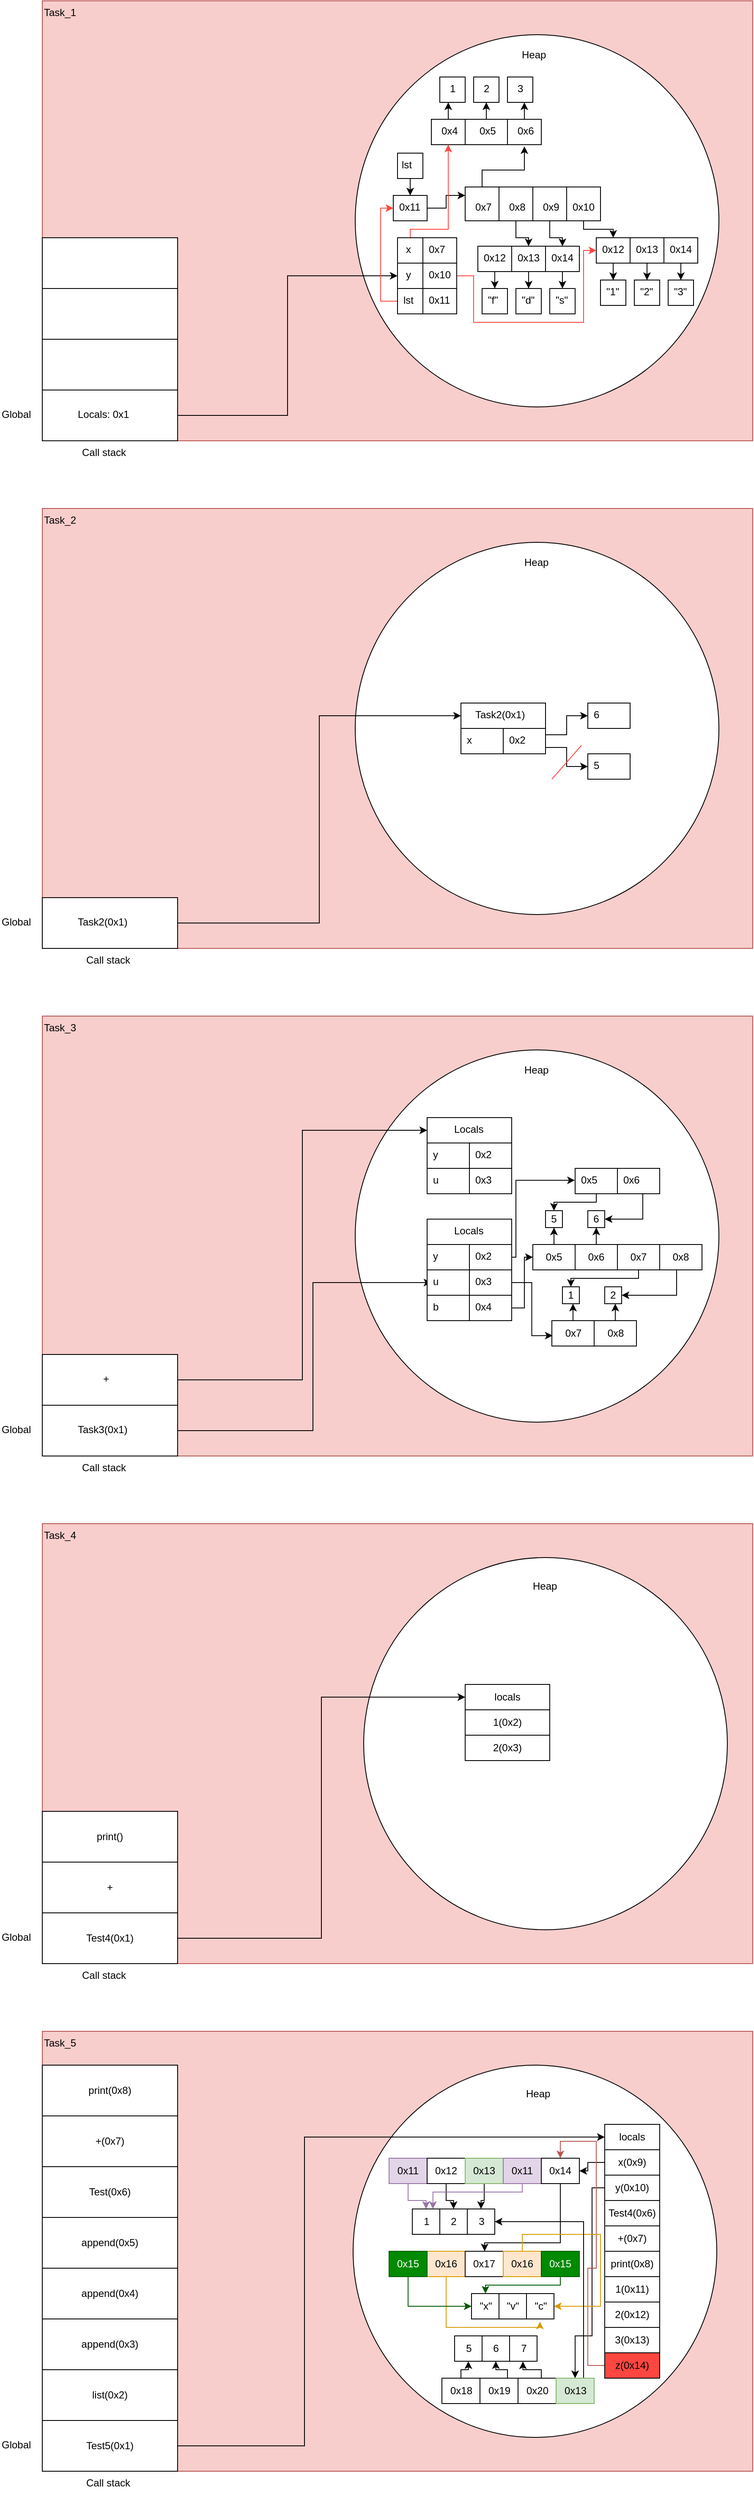 <mxfile version="24.0.7" type="github">
  <diagram name="Page-1" id="YxQY53uUTO5EtvbG5jYU">
    <mxGraphModel dx="2284" dy="774" grid="1" gridSize="10" guides="1" tooltips="1" connect="1" arrows="1" fold="1" page="1" pageScale="1" pageWidth="850" pageHeight="1100" math="0" shadow="0">
      <root>
        <mxCell id="0" />
        <mxCell id="1" parent="0" />
        <mxCell id="ncwnmVmGd86UKrCinJvC-3" value="" style="rounded=0;whiteSpace=wrap;html=1;fillColor=#f8cecc;strokeColor=#b85450;" vertex="1" parent="1">
          <mxGeometry x="40" y="40" width="840" height="520" as="geometry" />
        </mxCell>
        <mxCell id="ncwnmVmGd86UKrCinJvC-4" value="" style="rounded=0;whiteSpace=wrap;html=1;fillColor=#f8cecc;strokeColor=#b85450;" vertex="1" parent="1">
          <mxGeometry x="40" y="640" width="840" height="520" as="geometry" />
        </mxCell>
        <mxCell id="ncwnmVmGd86UKrCinJvC-5" value="" style="rounded=0;whiteSpace=wrap;html=1;fillColor=#f8cecc;strokeColor=#b85450;" vertex="1" parent="1">
          <mxGeometry x="40" y="1240" width="840" height="520" as="geometry" />
        </mxCell>
        <mxCell id="ncwnmVmGd86UKrCinJvC-6" value="" style="rounded=0;whiteSpace=wrap;html=1;fillColor=#f8cecc;strokeColor=#b85450;" vertex="1" parent="1">
          <mxGeometry x="40" y="1840" width="840" height="520" as="geometry" />
        </mxCell>
        <mxCell id="ncwnmVmGd86UKrCinJvC-7" value="" style="rounded=0;whiteSpace=wrap;html=1;fillColor=#f8cecc;strokeColor=#b85450;" vertex="1" parent="1">
          <mxGeometry x="40" y="2440" width="840" height="520" as="geometry" />
        </mxCell>
        <mxCell id="ncwnmVmGd86UKrCinJvC-8" value="" style="ellipse;whiteSpace=wrap;html=1;" vertex="1" parent="1">
          <mxGeometry x="410" y="80" width="430" height="440" as="geometry" />
        </mxCell>
        <mxCell id="ncwnmVmGd86UKrCinJvC-141" style="edgeStyle=orthogonalEdgeStyle;rounded=0;orthogonalLoop=1;jettySize=auto;html=1;entryX=0;entryY=0.5;entryDx=0;entryDy=0;" edge="1" parent="1" source="ncwnmVmGd86UKrCinJvC-9" target="ncwnmVmGd86UKrCinJvC-93">
          <mxGeometry relative="1" as="geometry" />
        </mxCell>
        <mxCell id="ncwnmVmGd86UKrCinJvC-9" value="" style="rounded=0;whiteSpace=wrap;html=1;" vertex="1" parent="1">
          <mxGeometry x="40" y="500" width="160" height="60" as="geometry" />
        </mxCell>
        <mxCell id="ncwnmVmGd86UKrCinJvC-10" value="" style="rounded=0;whiteSpace=wrap;html=1;" vertex="1" parent="1">
          <mxGeometry x="40" y="440" width="160" height="60" as="geometry" />
        </mxCell>
        <mxCell id="ncwnmVmGd86UKrCinJvC-11" value="" style="rounded=0;whiteSpace=wrap;html=1;" vertex="1" parent="1">
          <mxGeometry x="40" y="380" width="160" height="60" as="geometry" />
        </mxCell>
        <mxCell id="ncwnmVmGd86UKrCinJvC-12" value="" style="rounded=0;whiteSpace=wrap;html=1;" vertex="1" parent="1">
          <mxGeometry x="40" y="320" width="160" height="60" as="geometry" />
        </mxCell>
        <mxCell id="ncwnmVmGd86UKrCinJvC-13" value="Locals: 0x1" style="text;html=1;whiteSpace=wrap;overflow=hidden;rounded=0;" vertex="1" parent="1">
          <mxGeometry x="80" y="515" width="70" height="30" as="geometry" />
        </mxCell>
        <mxCell id="ncwnmVmGd86UKrCinJvC-14" value="Task_1" style="text;html=1;whiteSpace=wrap;overflow=hidden;rounded=0;" vertex="1" parent="1">
          <mxGeometry x="40" y="40" width="160" height="60" as="geometry" />
        </mxCell>
        <mxCell id="ncwnmVmGd86UKrCinJvC-15" value="Task_2" style="text;html=1;whiteSpace=wrap;overflow=hidden;rounded=0;" vertex="1" parent="1">
          <mxGeometry x="40" y="640" width="160" height="60" as="geometry" />
        </mxCell>
        <mxCell id="ncwnmVmGd86UKrCinJvC-16" value="&lt;div&gt;Task_3&lt;/div&gt;&lt;div&gt;&lt;br&gt;&lt;/div&gt;" style="text;html=1;whiteSpace=wrap;overflow=hidden;rounded=0;" vertex="1" parent="1">
          <mxGeometry x="40" y="1240" width="160" height="60" as="geometry" />
        </mxCell>
        <mxCell id="ncwnmVmGd86UKrCinJvC-17" value="&lt;div&gt;Task_4&lt;/div&gt;&lt;div&gt;&lt;br&gt;&lt;/div&gt;" style="text;html=1;whiteSpace=wrap;overflow=hidden;rounded=0;" vertex="1" parent="1">
          <mxGeometry x="40" y="1840" width="160" height="60" as="geometry" />
        </mxCell>
        <mxCell id="ncwnmVmGd86UKrCinJvC-18" value="&lt;div&gt;Task_5&lt;/div&gt;&lt;div&gt;&lt;br&gt;&lt;/div&gt;" style="text;html=1;whiteSpace=wrap;overflow=hidden;rounded=0;" vertex="1" parent="1">
          <mxGeometry x="40" y="2440" width="160" height="60" as="geometry" />
        </mxCell>
        <mxCell id="ncwnmVmGd86UKrCinJvC-19" value="" style="ellipse;whiteSpace=wrap;html=1;" vertex="1" parent="1">
          <mxGeometry x="410" y="680" width="430" height="440" as="geometry" />
        </mxCell>
        <mxCell id="ncwnmVmGd86UKrCinJvC-20" value="" style="ellipse;whiteSpace=wrap;html=1;" vertex="1" parent="1">
          <mxGeometry x="410" y="1280" width="430" height="440" as="geometry" />
        </mxCell>
        <mxCell id="ncwnmVmGd86UKrCinJvC-21" value="" style="ellipse;whiteSpace=wrap;html=1;" vertex="1" parent="1">
          <mxGeometry x="420" y="1880" width="430" height="440" as="geometry" />
        </mxCell>
        <mxCell id="ncwnmVmGd86UKrCinJvC-22" value="" style="ellipse;whiteSpace=wrap;html=1;" vertex="1" parent="1">
          <mxGeometry x="407.5" y="2480" width="430" height="440" as="geometry" />
        </mxCell>
        <mxCell id="ncwnmVmGd86UKrCinJvC-23" value="" style="rounded=0;whiteSpace=wrap;html=1;" vertex="1" parent="1">
          <mxGeometry x="510" y="130" width="30" height="30" as="geometry" />
        </mxCell>
        <mxCell id="ncwnmVmGd86UKrCinJvC-24" value="" style="rounded=0;whiteSpace=wrap;html=1;" vertex="1" parent="1">
          <mxGeometry x="550" y="130" width="30" height="30" as="geometry" />
        </mxCell>
        <mxCell id="ncwnmVmGd86UKrCinJvC-25" value="" style="rounded=0;whiteSpace=wrap;html=1;" vertex="1" parent="1">
          <mxGeometry x="590" y="130" width="30" height="30" as="geometry" />
        </mxCell>
        <mxCell id="ncwnmVmGd86UKrCinJvC-33" style="edgeStyle=orthogonalEdgeStyle;rounded=0;orthogonalLoop=1;jettySize=auto;html=1;entryX=0.5;entryY=1;entryDx=0;entryDy=0;" edge="1" parent="1" source="ncwnmVmGd86UKrCinJvC-27" target="ncwnmVmGd86UKrCinJvC-24">
          <mxGeometry relative="1" as="geometry" />
        </mxCell>
        <mxCell id="ncwnmVmGd86UKrCinJvC-27" value="" style="rounded=0;whiteSpace=wrap;html=1;" vertex="1" parent="1">
          <mxGeometry x="540" y="180" width="50" height="30" as="geometry" />
        </mxCell>
        <mxCell id="ncwnmVmGd86UKrCinJvC-28" value="" style="rounded=0;whiteSpace=wrap;html=1;" vertex="1" parent="1">
          <mxGeometry x="590" y="180" width="40" height="30" as="geometry" />
        </mxCell>
        <mxCell id="ncwnmVmGd86UKrCinJvC-32" style="edgeStyle=orthogonalEdgeStyle;rounded=0;orthogonalLoop=1;jettySize=auto;html=1;" edge="1" parent="1" source="ncwnmVmGd86UKrCinJvC-30">
          <mxGeometry relative="1" as="geometry">
            <mxPoint x="520" y="160" as="targetPoint" />
          </mxGeometry>
        </mxCell>
        <mxCell id="ncwnmVmGd86UKrCinJvC-30" value="" style="rounded=0;whiteSpace=wrap;html=1;" vertex="1" parent="1">
          <mxGeometry x="500" y="180" width="40" height="30" as="geometry" />
        </mxCell>
        <mxCell id="ncwnmVmGd86UKrCinJvC-34" style="edgeStyle=orthogonalEdgeStyle;rounded=0;orthogonalLoop=1;jettySize=auto;html=1;entryX=0.696;entryY=1.028;entryDx=0;entryDy=0;entryPerimeter=0;" edge="1" parent="1" source="ncwnmVmGd86UKrCinJvC-28" target="ncwnmVmGd86UKrCinJvC-25">
          <mxGeometry relative="1" as="geometry" />
        </mxCell>
        <mxCell id="ncwnmVmGd86UKrCinJvC-35" value="1" style="text;html=1;whiteSpace=wrap;overflow=hidden;rounded=0;" vertex="1" parent="1">
          <mxGeometry x="520" y="130" width="20" height="20" as="geometry" />
        </mxCell>
        <mxCell id="ncwnmVmGd86UKrCinJvC-36" value="2" style="text;html=1;whiteSpace=wrap;overflow=hidden;rounded=0;" vertex="1" parent="1">
          <mxGeometry x="560" y="130" width="20" height="20" as="geometry" />
        </mxCell>
        <mxCell id="ncwnmVmGd86UKrCinJvC-37" value="3" style="text;html=1;whiteSpace=wrap;overflow=hidden;rounded=0;" vertex="1" parent="1">
          <mxGeometry x="600" y="130" width="20" height="20" as="geometry" />
        </mxCell>
        <mxCell id="ncwnmVmGd86UKrCinJvC-38" value="0x4" style="text;html=1;whiteSpace=wrap;overflow=hidden;rounded=0;" vertex="1" parent="1">
          <mxGeometry x="510" y="180" width="30" height="30" as="geometry" />
        </mxCell>
        <mxCell id="ncwnmVmGd86UKrCinJvC-39" value="0x5" style="text;html=1;whiteSpace=wrap;overflow=hidden;rounded=0;" vertex="1" parent="1">
          <mxGeometry x="555" y="180" width="30" height="30" as="geometry" />
        </mxCell>
        <mxCell id="ncwnmVmGd86UKrCinJvC-40" value="&lt;div&gt;0x6&lt;/div&gt;&lt;div&gt;&lt;br&gt;&lt;/div&gt;" style="text;html=1;whiteSpace=wrap;overflow=hidden;rounded=0;" vertex="1" parent="1">
          <mxGeometry x="600" y="180" width="30" height="30" as="geometry" />
        </mxCell>
        <mxCell id="ncwnmVmGd86UKrCinJvC-41" value="" style="rounded=0;whiteSpace=wrap;html=1;" vertex="1" parent="1">
          <mxGeometry x="540" y="260" width="40" height="40" as="geometry" />
        </mxCell>
        <mxCell id="ncwnmVmGd86UKrCinJvC-107" style="edgeStyle=orthogonalEdgeStyle;rounded=0;orthogonalLoop=1;jettySize=auto;html=1;entryX=0.5;entryY=0;entryDx=0;entryDy=0;" edge="1" parent="1" source="ncwnmVmGd86UKrCinJvC-42" target="ncwnmVmGd86UKrCinJvC-59">
          <mxGeometry relative="1" as="geometry" />
        </mxCell>
        <mxCell id="ncwnmVmGd86UKrCinJvC-42" value="" style="rounded=0;whiteSpace=wrap;html=1;" vertex="1" parent="1">
          <mxGeometry x="580" y="260" width="40" height="40" as="geometry" />
        </mxCell>
        <mxCell id="ncwnmVmGd86UKrCinJvC-108" style="edgeStyle=orthogonalEdgeStyle;rounded=0;orthogonalLoop=1;jettySize=auto;html=1;entryX=0.5;entryY=0;entryDx=0;entryDy=0;" edge="1" parent="1" source="ncwnmVmGd86UKrCinJvC-43" target="ncwnmVmGd86UKrCinJvC-58">
          <mxGeometry relative="1" as="geometry" />
        </mxCell>
        <mxCell id="ncwnmVmGd86UKrCinJvC-43" value="" style="rounded=0;whiteSpace=wrap;html=1;" vertex="1" parent="1">
          <mxGeometry x="620" y="260" width="40" height="40" as="geometry" />
        </mxCell>
        <mxCell id="ncwnmVmGd86UKrCinJvC-109" style="edgeStyle=orthogonalEdgeStyle;rounded=0;orthogonalLoop=1;jettySize=auto;html=1;" edge="1" parent="1" source="ncwnmVmGd86UKrCinJvC-44" target="ncwnmVmGd86UKrCinJvC-70">
          <mxGeometry relative="1" as="geometry">
            <Array as="points">
              <mxPoint x="680" y="310" />
              <mxPoint x="715" y="310" />
            </Array>
          </mxGeometry>
        </mxCell>
        <mxCell id="ncwnmVmGd86UKrCinJvC-44" value="" style="rounded=0;whiteSpace=wrap;html=1;" vertex="1" parent="1">
          <mxGeometry x="660" y="260" width="40" height="40" as="geometry" />
        </mxCell>
        <mxCell id="ncwnmVmGd86UKrCinJvC-45" value="0x7" style="text;html=1;whiteSpace=wrap;overflow=hidden;rounded=0;" vertex="1" parent="1">
          <mxGeometry x="550" y="270" width="30" height="20" as="geometry" />
        </mxCell>
        <mxCell id="ncwnmVmGd86UKrCinJvC-46" value="0x8" style="text;html=1;whiteSpace=wrap;overflow=hidden;rounded=0;" vertex="1" parent="1">
          <mxGeometry x="590" y="270" width="30" height="20" as="geometry" />
        </mxCell>
        <mxCell id="ncwnmVmGd86UKrCinJvC-48" value="0x9" style="text;html=1;whiteSpace=wrap;overflow=hidden;rounded=0;" vertex="1" parent="1">
          <mxGeometry x="630" y="270" width="30" height="20" as="geometry" />
        </mxCell>
        <mxCell id="ncwnmVmGd86UKrCinJvC-49" value="&lt;div&gt;0x10&lt;/div&gt;" style="text;html=1;whiteSpace=wrap;overflow=hidden;rounded=0;" vertex="1" parent="1">
          <mxGeometry x="665" y="270" width="30" height="20" as="geometry" />
        </mxCell>
        <mxCell id="ncwnmVmGd86UKrCinJvC-64" style="edgeStyle=orthogonalEdgeStyle;rounded=0;orthogonalLoop=1;jettySize=auto;html=1;entryX=0.5;entryY=0;entryDx=0;entryDy=0;" edge="1" parent="1" source="ncwnmVmGd86UKrCinJvC-50" target="ncwnmVmGd86UKrCinJvC-60">
          <mxGeometry relative="1" as="geometry" />
        </mxCell>
        <mxCell id="ncwnmVmGd86UKrCinJvC-50" value="" style="rounded=0;whiteSpace=wrap;html=1;" vertex="1" parent="1">
          <mxGeometry x="555" y="330" width="40" height="30" as="geometry" />
        </mxCell>
        <mxCell id="ncwnmVmGd86UKrCinJvC-65" style="edgeStyle=orthogonalEdgeStyle;rounded=0;orthogonalLoop=1;jettySize=auto;html=1;entryX=0.5;entryY=0;entryDx=0;entryDy=0;" edge="1" parent="1" source="ncwnmVmGd86UKrCinJvC-52" target="ncwnmVmGd86UKrCinJvC-61">
          <mxGeometry relative="1" as="geometry" />
        </mxCell>
        <mxCell id="ncwnmVmGd86UKrCinJvC-52" value="" style="rounded=0;whiteSpace=wrap;html=1;" vertex="1" parent="1">
          <mxGeometry x="595" y="330" width="40" height="30" as="geometry" />
        </mxCell>
        <mxCell id="ncwnmVmGd86UKrCinJvC-66" style="edgeStyle=orthogonalEdgeStyle;rounded=0;orthogonalLoop=1;jettySize=auto;html=1;entryX=0.5;entryY=0;entryDx=0;entryDy=0;" edge="1" parent="1" source="ncwnmVmGd86UKrCinJvC-53" target="ncwnmVmGd86UKrCinJvC-62">
          <mxGeometry relative="1" as="geometry" />
        </mxCell>
        <mxCell id="ncwnmVmGd86UKrCinJvC-53" value="" style="rounded=0;whiteSpace=wrap;html=1;" vertex="1" parent="1">
          <mxGeometry x="635" y="330" width="40" height="30" as="geometry" />
        </mxCell>
        <mxCell id="ncwnmVmGd86UKrCinJvC-54" value="0x12" style="text;html=1;whiteSpace=wrap;overflow=hidden;rounded=0;" vertex="1" parent="1">
          <mxGeometry x="560" y="330" width="30" height="20" as="geometry" />
        </mxCell>
        <mxCell id="ncwnmVmGd86UKrCinJvC-58" value="&lt;div&gt;0x14&lt;/div&gt;" style="text;html=1;whiteSpace=wrap;overflow=hidden;rounded=0;" vertex="1" parent="1">
          <mxGeometry x="640" y="330" width="30" height="20" as="geometry" />
        </mxCell>
        <mxCell id="ncwnmVmGd86UKrCinJvC-59" value="0x13" style="text;html=1;whiteSpace=wrap;overflow=hidden;rounded=0;" vertex="1" parent="1">
          <mxGeometry x="600" y="330" width="30" height="20" as="geometry" />
        </mxCell>
        <mxCell id="ncwnmVmGd86UKrCinJvC-60" value="" style="rounded=0;whiteSpace=wrap;html=1;" vertex="1" parent="1">
          <mxGeometry x="560" y="380" width="30" height="30" as="geometry" />
        </mxCell>
        <mxCell id="ncwnmVmGd86UKrCinJvC-61" value="" style="rounded=0;whiteSpace=wrap;html=1;" vertex="1" parent="1">
          <mxGeometry x="600" y="380" width="30" height="30" as="geometry" />
        </mxCell>
        <mxCell id="ncwnmVmGd86UKrCinJvC-62" value="" style="rounded=0;whiteSpace=wrap;html=1;" vertex="1" parent="1">
          <mxGeometry x="640" y="380" width="30" height="30" as="geometry" />
        </mxCell>
        <mxCell id="ncwnmVmGd86UKrCinJvC-67" value="&quot;f&quot;" style="text;html=1;whiteSpace=wrap;overflow=hidden;rounded=0;" vertex="1" parent="1">
          <mxGeometry x="565" y="380" width="20" height="20" as="geometry" />
        </mxCell>
        <mxCell id="ncwnmVmGd86UKrCinJvC-68" value="&quot;d&quot;" style="text;html=1;whiteSpace=wrap;overflow=hidden;rounded=0;" vertex="1" parent="1">
          <mxGeometry x="605" y="380" width="20" height="20" as="geometry" />
        </mxCell>
        <mxCell id="ncwnmVmGd86UKrCinJvC-69" value="&quot;s&quot;" style="text;html=1;whiteSpace=wrap;overflow=hidden;rounded=0;" vertex="1" parent="1">
          <mxGeometry x="645" y="380" width="20" height="20" as="geometry" />
        </mxCell>
        <mxCell id="ncwnmVmGd86UKrCinJvC-82" style="edgeStyle=orthogonalEdgeStyle;rounded=0;orthogonalLoop=1;jettySize=auto;html=1;entryX=0.5;entryY=0;entryDx=0;entryDy=0;" edge="1" parent="1" source="ncwnmVmGd86UKrCinJvC-70" target="ncwnmVmGd86UKrCinJvC-77">
          <mxGeometry relative="1" as="geometry" />
        </mxCell>
        <mxCell id="ncwnmVmGd86UKrCinJvC-70" value="" style="rounded=0;whiteSpace=wrap;html=1;" vertex="1" parent="1">
          <mxGeometry x="695" y="320" width="40" height="30" as="geometry" />
        </mxCell>
        <mxCell id="ncwnmVmGd86UKrCinJvC-83" style="edgeStyle=orthogonalEdgeStyle;rounded=0;orthogonalLoop=1;jettySize=auto;html=1;entryX=0.5;entryY=0;entryDx=0;entryDy=0;" edge="1" parent="1" source="ncwnmVmGd86UKrCinJvC-71" target="ncwnmVmGd86UKrCinJvC-76">
          <mxGeometry relative="1" as="geometry" />
        </mxCell>
        <mxCell id="ncwnmVmGd86UKrCinJvC-71" value="" style="rounded=0;whiteSpace=wrap;html=1;" vertex="1" parent="1">
          <mxGeometry x="735" y="320" width="40" height="30" as="geometry" />
        </mxCell>
        <mxCell id="ncwnmVmGd86UKrCinJvC-84" style="edgeStyle=orthogonalEdgeStyle;rounded=0;orthogonalLoop=1;jettySize=auto;html=1;entryX=0.5;entryY=0;entryDx=0;entryDy=0;" edge="1" parent="1" source="ncwnmVmGd86UKrCinJvC-72" target="ncwnmVmGd86UKrCinJvC-78">
          <mxGeometry relative="1" as="geometry" />
        </mxCell>
        <mxCell id="ncwnmVmGd86UKrCinJvC-72" value="" style="rounded=0;whiteSpace=wrap;html=1;" vertex="1" parent="1">
          <mxGeometry x="775" y="320" width="40" height="30" as="geometry" />
        </mxCell>
        <mxCell id="ncwnmVmGd86UKrCinJvC-76" value="" style="rounded=0;whiteSpace=wrap;html=1;" vertex="1" parent="1">
          <mxGeometry x="740" y="370" width="30" height="30" as="geometry" />
        </mxCell>
        <mxCell id="ncwnmVmGd86UKrCinJvC-77" value="" style="rounded=0;whiteSpace=wrap;html=1;" vertex="1" parent="1">
          <mxGeometry x="700" y="370" width="30" height="30" as="geometry" />
        </mxCell>
        <mxCell id="ncwnmVmGd86UKrCinJvC-78" value="" style="rounded=0;whiteSpace=wrap;html=1;" vertex="1" parent="1">
          <mxGeometry x="780" y="370" width="30" height="30" as="geometry" />
        </mxCell>
        <mxCell id="ncwnmVmGd86UKrCinJvC-79" value="0x12" style="text;html=1;whiteSpace=wrap;overflow=hidden;rounded=0;" vertex="1" parent="1">
          <mxGeometry x="700" y="320" width="30" height="20" as="geometry" />
        </mxCell>
        <mxCell id="ncwnmVmGd86UKrCinJvC-80" value="0x13" style="text;html=1;whiteSpace=wrap;overflow=hidden;rounded=0;" vertex="1" parent="1">
          <mxGeometry x="740" y="320" width="30" height="20" as="geometry" />
        </mxCell>
        <mxCell id="ncwnmVmGd86UKrCinJvC-81" value="&lt;div&gt;0x14&lt;/div&gt;" style="text;html=1;whiteSpace=wrap;overflow=hidden;rounded=0;" vertex="1" parent="1">
          <mxGeometry x="780" y="320" width="30" height="20" as="geometry" />
        </mxCell>
        <mxCell id="ncwnmVmGd86UKrCinJvC-85" value="&quot;1&quot;" style="text;html=1;whiteSpace=wrap;overflow=hidden;rounded=0;" vertex="1" parent="1">
          <mxGeometry x="705" y="370" width="20" height="20" as="geometry" />
        </mxCell>
        <mxCell id="ncwnmVmGd86UKrCinJvC-88" value="&quot;2&quot;" style="text;html=1;whiteSpace=wrap;overflow=hidden;rounded=0;" vertex="1" parent="1">
          <mxGeometry x="745" y="370" width="20" height="20" as="geometry" />
        </mxCell>
        <mxCell id="ncwnmVmGd86UKrCinJvC-89" value="&quot;3&quot;" style="text;html=1;whiteSpace=wrap;overflow=hidden;rounded=0;" vertex="1" parent="1">
          <mxGeometry x="785" y="370" width="20" height="20" as="geometry" />
        </mxCell>
        <mxCell id="ncwnmVmGd86UKrCinJvC-106" style="edgeStyle=orthogonalEdgeStyle;rounded=0;orthogonalLoop=1;jettySize=auto;html=1;entryX=0;entryY=0.25;entryDx=0;entryDy=0;" edge="1" parent="1" source="ncwnmVmGd86UKrCinJvC-90" target="ncwnmVmGd86UKrCinJvC-41">
          <mxGeometry relative="1" as="geometry" />
        </mxCell>
        <mxCell id="ncwnmVmGd86UKrCinJvC-90" value="" style="rounded=0;whiteSpace=wrap;html=1;" vertex="1" parent="1">
          <mxGeometry x="455" y="270" width="40" height="30" as="geometry" />
        </mxCell>
        <mxCell id="ncwnmVmGd86UKrCinJvC-105" style="edgeStyle=orthogonalEdgeStyle;rounded=0;orthogonalLoop=1;jettySize=auto;html=1;entryX=0.5;entryY=0;entryDx=0;entryDy=0;" edge="1" parent="1" source="ncwnmVmGd86UKrCinJvC-91" target="ncwnmVmGd86UKrCinJvC-99">
          <mxGeometry relative="1" as="geometry" />
        </mxCell>
        <mxCell id="ncwnmVmGd86UKrCinJvC-91" value="" style="rounded=0;whiteSpace=wrap;html=1;" vertex="1" parent="1">
          <mxGeometry x="460" y="220" width="30" height="30" as="geometry" />
        </mxCell>
        <mxCell id="ncwnmVmGd86UKrCinJvC-120" style="edgeStyle=orthogonalEdgeStyle;rounded=0;orthogonalLoop=1;jettySize=auto;html=1;entryX=0.5;entryY=1;entryDx=0;entryDy=0;strokeColor=#FF4640;" edge="1" parent="1" source="ncwnmVmGd86UKrCinJvC-92" target="ncwnmVmGd86UKrCinJvC-30">
          <mxGeometry relative="1" as="geometry">
            <Array as="points">
              <mxPoint x="475" y="310" />
              <mxPoint x="520" y="310" />
            </Array>
          </mxGeometry>
        </mxCell>
        <mxCell id="ncwnmVmGd86UKrCinJvC-92" value="" style="rounded=0;whiteSpace=wrap;html=1;" vertex="1" parent="1">
          <mxGeometry x="460" y="320" width="30" height="30" as="geometry" />
        </mxCell>
        <mxCell id="ncwnmVmGd86UKrCinJvC-93" value="" style="rounded=0;whiteSpace=wrap;html=1;" vertex="1" parent="1">
          <mxGeometry x="460" y="350" width="30" height="30" as="geometry" />
        </mxCell>
        <mxCell id="ncwnmVmGd86UKrCinJvC-119" style="edgeStyle=orthogonalEdgeStyle;rounded=0;orthogonalLoop=1;jettySize=auto;html=1;entryX=0;entryY=0.5;entryDx=0;entryDy=0;strokeColor=#FF4640;" edge="1" parent="1" source="ncwnmVmGd86UKrCinJvC-94" target="ncwnmVmGd86UKrCinJvC-90">
          <mxGeometry relative="1" as="geometry">
            <Array as="points">
              <mxPoint x="440" y="395" />
              <mxPoint x="440" y="285" />
            </Array>
          </mxGeometry>
        </mxCell>
        <mxCell id="ncwnmVmGd86UKrCinJvC-94" value="" style="rounded=0;whiteSpace=wrap;html=1;" vertex="1" parent="1">
          <mxGeometry x="460" y="380" width="30" height="30" as="geometry" />
        </mxCell>
        <mxCell id="ncwnmVmGd86UKrCinJvC-95" value="" style="rounded=0;whiteSpace=wrap;html=1;" vertex="1" parent="1">
          <mxGeometry x="490" y="320" width="40" height="30" as="geometry" />
        </mxCell>
        <mxCell id="ncwnmVmGd86UKrCinJvC-121" style="edgeStyle=orthogonalEdgeStyle;rounded=0;orthogonalLoop=1;jettySize=auto;html=1;entryX=0;entryY=0.5;entryDx=0;entryDy=0;strokeColor=#FF4640;" edge="1" parent="1" source="ncwnmVmGd86UKrCinJvC-96" target="ncwnmVmGd86UKrCinJvC-70">
          <mxGeometry relative="1" as="geometry">
            <Array as="points">
              <mxPoint x="550" y="365" />
              <mxPoint x="550" y="420" />
              <mxPoint x="680" y="420" />
              <mxPoint x="680" y="335" />
            </Array>
          </mxGeometry>
        </mxCell>
        <mxCell id="ncwnmVmGd86UKrCinJvC-96" value="" style="rounded=0;whiteSpace=wrap;html=1;" vertex="1" parent="1">
          <mxGeometry x="490" y="350" width="40" height="30" as="geometry" />
        </mxCell>
        <mxCell id="ncwnmVmGd86UKrCinJvC-97" value="" style="rounded=0;whiteSpace=wrap;html=1;" vertex="1" parent="1">
          <mxGeometry x="490" y="380" width="40" height="30" as="geometry" />
        </mxCell>
        <mxCell id="ncwnmVmGd86UKrCinJvC-98" value="&lt;div&gt;lst&lt;/div&gt;&lt;div&gt;&lt;br&gt;&lt;/div&gt;" style="text;html=1;whiteSpace=wrap;overflow=hidden;rounded=0;" vertex="1" parent="1">
          <mxGeometry x="462.5" y="220" width="25" height="20" as="geometry" />
        </mxCell>
        <mxCell id="ncwnmVmGd86UKrCinJvC-99" value="&lt;div&gt;0x11&lt;/div&gt;" style="text;html=1;whiteSpace=wrap;overflow=hidden;rounded=0;" vertex="1" parent="1">
          <mxGeometry x="460" y="270" width="30" height="20" as="geometry" />
        </mxCell>
        <mxCell id="ncwnmVmGd86UKrCinJvC-102" style="edgeStyle=orthogonalEdgeStyle;rounded=0;orthogonalLoop=1;jettySize=auto;html=1;entryX=0.501;entryY=1.065;entryDx=0;entryDy=0;entryPerimeter=0;" edge="1" parent="1" source="ncwnmVmGd86UKrCinJvC-41" target="ncwnmVmGd86UKrCinJvC-28">
          <mxGeometry relative="1" as="geometry">
            <Array as="points">
              <mxPoint x="560" y="240" />
              <mxPoint x="610" y="240" />
            </Array>
          </mxGeometry>
        </mxCell>
        <mxCell id="ncwnmVmGd86UKrCinJvC-103" value="Heap" style="text;html=1;whiteSpace=wrap;overflow=hidden;rounded=0;" vertex="1" parent="1">
          <mxGeometry x="605" y="90" width="35" height="20" as="geometry" />
        </mxCell>
        <mxCell id="ncwnmVmGd86UKrCinJvC-110" value="0x7" style="text;html=1;whiteSpace=wrap;overflow=hidden;rounded=0;" vertex="1" parent="1">
          <mxGeometry x="495" y="320" width="30" height="20" as="geometry" />
        </mxCell>
        <mxCell id="ncwnmVmGd86UKrCinJvC-111" value="0x10" style="text;html=1;whiteSpace=wrap;overflow=hidden;rounded=0;" vertex="1" parent="1">
          <mxGeometry x="495" y="350" width="30" height="20" as="geometry" />
        </mxCell>
        <mxCell id="ncwnmVmGd86UKrCinJvC-112" value="&lt;div&gt;0x11&lt;/div&gt;" style="text;html=1;whiteSpace=wrap;overflow=hidden;rounded=0;" vertex="1" parent="1">
          <mxGeometry x="495" y="380" width="30" height="20" as="geometry" />
        </mxCell>
        <mxCell id="ncwnmVmGd86UKrCinJvC-114" value="x" style="text;html=1;whiteSpace=wrap;overflow=hidden;rounded=0;" vertex="1" parent="1">
          <mxGeometry x="467.5" y="320" width="22.5" height="20" as="geometry" />
        </mxCell>
        <mxCell id="ncwnmVmGd86UKrCinJvC-115" value="y" style="text;html=1;whiteSpace=wrap;overflow=hidden;rounded=0;" vertex="1" parent="1">
          <mxGeometry x="467.5" y="350" width="22.5" height="20" as="geometry" />
        </mxCell>
        <mxCell id="ncwnmVmGd86UKrCinJvC-116" value="&lt;div&gt;lst&lt;/div&gt;&lt;div&gt;&lt;br&gt;&lt;/div&gt;" style="text;html=1;whiteSpace=wrap;overflow=hidden;rounded=0;" vertex="1" parent="1">
          <mxGeometry x="465" y="380" width="25" height="20" as="geometry" />
        </mxCell>
        <mxCell id="ncwnmVmGd86UKrCinJvC-117" value="Global" style="text;html=1;whiteSpace=wrap;overflow=hidden;rounded=0;" vertex="1" parent="1">
          <mxGeometry x="-10" y="1115" width="50" height="30" as="geometry" />
        </mxCell>
        <mxCell id="ncwnmVmGd86UKrCinJvC-118" value="&lt;div&gt;Call stack&lt;/div&gt;&lt;div&gt;&lt;br&gt;&lt;/div&gt;" style="text;html=1;whiteSpace=wrap;overflow=hidden;rounded=0;" vertex="1" parent="1">
          <mxGeometry x="85" y="560" width="60" height="30" as="geometry" />
        </mxCell>
        <mxCell id="ncwnmVmGd86UKrCinJvC-122" value="Heap" style="text;html=1;whiteSpace=wrap;overflow=hidden;rounded=0;" vertex="1" parent="1">
          <mxGeometry x="607.5" y="690" width="35" height="20" as="geometry" />
        </mxCell>
        <mxCell id="ncwnmVmGd86UKrCinJvC-123" value="Heap" style="text;html=1;whiteSpace=wrap;overflow=hidden;rounded=0;" vertex="1" parent="1">
          <mxGeometry x="607.5" y="1290" width="35" height="20" as="geometry" />
        </mxCell>
        <mxCell id="ncwnmVmGd86UKrCinJvC-124" value="Heap" style="text;html=1;whiteSpace=wrap;overflow=hidden;rounded=0;" vertex="1" parent="1">
          <mxGeometry x="617.5" y="1900" width="35" height="20" as="geometry" />
        </mxCell>
        <mxCell id="ncwnmVmGd86UKrCinJvC-125" value="Heap" style="text;html=1;whiteSpace=wrap;overflow=hidden;rounded=0;" vertex="1" parent="1">
          <mxGeometry x="610" y="2500" width="35" height="20" as="geometry" />
        </mxCell>
        <mxCell id="ncwnmVmGd86UKrCinJvC-148" style="edgeStyle=orthogonalEdgeStyle;rounded=0;orthogonalLoop=1;jettySize=auto;html=1;exitX=1;exitY=0.25;exitDx=0;exitDy=0;" edge="1" parent="1" source="ncwnmVmGd86UKrCinJvC-127" target="ncwnmVmGd86UKrCinJvC-138">
          <mxGeometry relative="1" as="geometry" />
        </mxCell>
        <mxCell id="ncwnmVmGd86UKrCinJvC-149" style="edgeStyle=orthogonalEdgeStyle;rounded=0;orthogonalLoop=1;jettySize=auto;html=1;exitX=1;exitY=0.75;exitDx=0;exitDy=0;entryX=0;entryY=0.5;entryDx=0;entryDy=0;" edge="1" parent="1" source="ncwnmVmGd86UKrCinJvC-127" target="ncwnmVmGd86UKrCinJvC-139">
          <mxGeometry relative="1" as="geometry" />
        </mxCell>
        <mxCell id="ncwnmVmGd86UKrCinJvC-127" value="" style="rounded=0;whiteSpace=wrap;html=1;" vertex="1" parent="1">
          <mxGeometry x="585" y="900" width="50" height="30" as="geometry" />
        </mxCell>
        <mxCell id="ncwnmVmGd86UKrCinJvC-128" value="" style="rounded=0;whiteSpace=wrap;html=1;" vertex="1" parent="1">
          <mxGeometry x="535" y="870" width="100" height="30" as="geometry" />
        </mxCell>
        <mxCell id="ncwnmVmGd86UKrCinJvC-130" value="" style="rounded=0;whiteSpace=wrap;html=1;" vertex="1" parent="1">
          <mxGeometry x="535" y="900" width="50" height="30" as="geometry" />
        </mxCell>
        <mxCell id="ncwnmVmGd86UKrCinJvC-140" style="edgeStyle=orthogonalEdgeStyle;rounded=0;orthogonalLoop=1;jettySize=auto;html=1;entryX=0;entryY=0.5;entryDx=0;entryDy=0;" edge="1" parent="1" source="ncwnmVmGd86UKrCinJvC-131" target="ncwnmVmGd86UKrCinJvC-128">
          <mxGeometry relative="1" as="geometry" />
        </mxCell>
        <mxCell id="ncwnmVmGd86UKrCinJvC-131" value="" style="rounded=0;whiteSpace=wrap;html=1;" vertex="1" parent="1">
          <mxGeometry x="40" y="1100" width="160" height="60" as="geometry" />
        </mxCell>
        <mxCell id="ncwnmVmGd86UKrCinJvC-132" value="Global" style="text;html=1;whiteSpace=wrap;overflow=hidden;rounded=0;" vertex="1" parent="1">
          <mxGeometry x="-10" y="515" width="50" height="30" as="geometry" />
        </mxCell>
        <mxCell id="ncwnmVmGd86UKrCinJvC-133" value="&lt;div&gt;Call stack&lt;/div&gt;&lt;div&gt;&lt;br&gt;&lt;/div&gt;" style="text;html=1;whiteSpace=wrap;overflow=hidden;rounded=0;" vertex="1" parent="1">
          <mxGeometry x="90" y="1160" width="60" height="30" as="geometry" />
        </mxCell>
        <mxCell id="ncwnmVmGd86UKrCinJvC-134" value="Task2(0x1)" style="text;html=1;whiteSpace=wrap;overflow=hidden;rounded=0;" vertex="1" parent="1">
          <mxGeometry x="80" y="1115" width="70" height="30" as="geometry" />
        </mxCell>
        <mxCell id="ncwnmVmGd86UKrCinJvC-135" value="Task2(0x1)" style="text;html=1;whiteSpace=wrap;overflow=hidden;rounded=0;" vertex="1" parent="1">
          <mxGeometry x="550" y="870" width="70" height="30" as="geometry" />
        </mxCell>
        <mxCell id="ncwnmVmGd86UKrCinJvC-136" value="x" style="text;html=1;whiteSpace=wrap;overflow=hidden;rounded=0;" vertex="1" parent="1">
          <mxGeometry x="540" y="900" width="40" height="30" as="geometry" />
        </mxCell>
        <mxCell id="ncwnmVmGd86UKrCinJvC-137" value="0x2" style="text;html=1;whiteSpace=wrap;overflow=hidden;rounded=0;" vertex="1" parent="1">
          <mxGeometry x="590" y="900" width="40" height="30" as="geometry" />
        </mxCell>
        <mxCell id="ncwnmVmGd86UKrCinJvC-138" value="" style="rounded=0;whiteSpace=wrap;html=1;" vertex="1" parent="1">
          <mxGeometry x="685" y="870" width="50" height="30" as="geometry" />
        </mxCell>
        <mxCell id="ncwnmVmGd86UKrCinJvC-139" value="" style="rounded=0;whiteSpace=wrap;html=1;" vertex="1" parent="1">
          <mxGeometry x="685" y="930" width="50" height="30" as="geometry" />
        </mxCell>
        <mxCell id="ncwnmVmGd86UKrCinJvC-142" value="6" style="text;html=1;whiteSpace=wrap;overflow=hidden;rounded=0;" vertex="1" parent="1">
          <mxGeometry x="690" y="870" width="40" height="30" as="geometry" />
        </mxCell>
        <mxCell id="ncwnmVmGd86UKrCinJvC-143" value="5" style="text;html=1;whiteSpace=wrap;overflow=hidden;rounded=0;" vertex="1" parent="1">
          <mxGeometry x="690" y="930" width="40" height="30" as="geometry" />
        </mxCell>
        <mxCell id="ncwnmVmGd86UKrCinJvC-150" value="" style="endArrow=none;html=1;rounded=0;strokeColor=#FF4640;" edge="1" parent="1">
          <mxGeometry width="50" height="50" relative="1" as="geometry">
            <mxPoint x="642.5" y="960" as="sourcePoint" />
            <mxPoint x="677.5" y="920" as="targetPoint" />
          </mxGeometry>
        </mxCell>
        <mxCell id="ncwnmVmGd86UKrCinJvC-204" style="edgeStyle=orthogonalEdgeStyle;rounded=0;orthogonalLoop=1;jettySize=auto;html=1;entryX=0;entryY=0.5;entryDx=0;entryDy=0;" edge="1" parent="1" source="ncwnmVmGd86UKrCinJvC-151" target="ncwnmVmGd86UKrCinJvC-190">
          <mxGeometry relative="1" as="geometry">
            <Array as="points">
              <mxPoint x="360" y="1730" />
              <mxPoint x="360" y="1555" />
            </Array>
          </mxGeometry>
        </mxCell>
        <mxCell id="ncwnmVmGd86UKrCinJvC-151" value="" style="rounded=0;whiteSpace=wrap;html=1;" vertex="1" parent="1">
          <mxGeometry x="40" y="1700" width="160" height="60" as="geometry" />
        </mxCell>
        <mxCell id="ncwnmVmGd86UKrCinJvC-203" style="edgeStyle=orthogonalEdgeStyle;rounded=0;orthogonalLoop=1;jettySize=auto;html=1;entryX=0;entryY=0.5;entryDx=0;entryDy=0;" edge="1" parent="1" source="ncwnmVmGd86UKrCinJvC-152" target="ncwnmVmGd86UKrCinJvC-171">
          <mxGeometry relative="1" as="geometry" />
        </mxCell>
        <mxCell id="ncwnmVmGd86UKrCinJvC-152" value="" style="rounded=0;whiteSpace=wrap;html=1;" vertex="1" parent="1">
          <mxGeometry x="40" y="1640" width="160" height="60" as="geometry" />
        </mxCell>
        <mxCell id="ncwnmVmGd86UKrCinJvC-153" value="Global" style="text;html=1;whiteSpace=wrap;overflow=hidden;rounded=0;" vertex="1" parent="1">
          <mxGeometry x="-10" y="1715" width="50" height="30" as="geometry" />
        </mxCell>
        <mxCell id="ncwnmVmGd86UKrCinJvC-154" value="&lt;div&gt;Call stack&lt;/div&gt;&lt;div&gt;&lt;br&gt;&lt;/div&gt;" style="text;html=1;whiteSpace=wrap;overflow=hidden;rounded=0;" vertex="1" parent="1">
          <mxGeometry x="85" y="1760" width="60" height="30" as="geometry" />
        </mxCell>
        <mxCell id="ncwnmVmGd86UKrCinJvC-155" value="Global" style="text;html=1;whiteSpace=wrap;overflow=hidden;rounded=0;" vertex="1" parent="1">
          <mxGeometry x="-10" y="2315" width="50" height="30" as="geometry" />
        </mxCell>
        <mxCell id="ncwnmVmGd86UKrCinJvC-248" style="edgeStyle=orthogonalEdgeStyle;rounded=0;orthogonalLoop=1;jettySize=auto;html=1;entryX=0;entryY=0.5;entryDx=0;entryDy=0;" edge="1" parent="1" source="ncwnmVmGd86UKrCinJvC-156" target="ncwnmVmGd86UKrCinJvC-244">
          <mxGeometry relative="1" as="geometry" />
        </mxCell>
        <mxCell id="ncwnmVmGd86UKrCinJvC-156" value="Test4(0x1)" style="rounded=0;whiteSpace=wrap;html=1;" vertex="1" parent="1">
          <mxGeometry x="40" y="2300" width="160" height="60" as="geometry" />
        </mxCell>
        <mxCell id="ncwnmVmGd86UKrCinJvC-158" value="&lt;div&gt;Call stack&lt;/div&gt;&lt;div&gt;&lt;br&gt;&lt;/div&gt;" style="text;html=1;whiteSpace=wrap;overflow=hidden;rounded=0;" vertex="1" parent="1">
          <mxGeometry x="85" y="2360" width="60" height="30" as="geometry" />
        </mxCell>
        <mxCell id="ncwnmVmGd86UKrCinJvC-159" value="Global" style="text;html=1;whiteSpace=wrap;overflow=hidden;rounded=0;" vertex="1" parent="1">
          <mxGeometry x="-10" y="2915" width="50" height="30" as="geometry" />
        </mxCell>
        <mxCell id="ncwnmVmGd86UKrCinJvC-293" style="edgeStyle=orthogonalEdgeStyle;rounded=0;orthogonalLoop=1;jettySize=auto;html=1;entryX=0;entryY=0.5;entryDx=0;entryDy=0;" edge="1" parent="1" source="ncwnmVmGd86UKrCinJvC-160" target="ncwnmVmGd86UKrCinJvC-249">
          <mxGeometry relative="1" as="geometry">
            <Array as="points">
              <mxPoint x="350" y="2930" />
              <mxPoint x="350" y="2565" />
            </Array>
          </mxGeometry>
        </mxCell>
        <mxCell id="ncwnmVmGd86UKrCinJvC-160" value="Test5(0x1)" style="rounded=0;whiteSpace=wrap;html=1;" vertex="1" parent="1">
          <mxGeometry x="40" y="2900" width="160" height="60" as="geometry" />
        </mxCell>
        <mxCell id="ncwnmVmGd86UKrCinJvC-161" value="&lt;div&gt;Call stack&lt;/div&gt;&lt;div&gt;&lt;br&gt;&lt;/div&gt;" style="text;html=1;whiteSpace=wrap;overflow=hidden;rounded=0;" vertex="1" parent="1">
          <mxGeometry x="90" y="2960" width="60" height="30" as="geometry" />
        </mxCell>
        <mxCell id="ncwnmVmGd86UKrCinJvC-162" value="list(0x2)" style="rounded=0;whiteSpace=wrap;html=1;" vertex="1" parent="1">
          <mxGeometry x="40" y="2840" width="160" height="60" as="geometry" />
        </mxCell>
        <mxCell id="ncwnmVmGd86UKrCinJvC-163" value="+" style="rounded=0;whiteSpace=wrap;html=1;" vertex="1" parent="1">
          <mxGeometry x="40" y="2240" width="160" height="60" as="geometry" />
        </mxCell>
        <mxCell id="ncwnmVmGd86UKrCinJvC-164" value="print()" style="rounded=0;whiteSpace=wrap;html=1;" vertex="1" parent="1">
          <mxGeometry x="40" y="2180" width="160" height="60" as="geometry" />
        </mxCell>
        <mxCell id="ncwnmVmGd86UKrCinJvC-165" value="append(0x3)" style="rounded=0;whiteSpace=wrap;html=1;" vertex="1" parent="1">
          <mxGeometry x="40" y="2780" width="160" height="60" as="geometry" />
        </mxCell>
        <mxCell id="ncwnmVmGd86UKrCinJvC-166" value="append(0x4)" style="rounded=0;whiteSpace=wrap;html=1;" vertex="1" parent="1">
          <mxGeometry x="40" y="2720" width="160" height="60" as="geometry" />
        </mxCell>
        <mxCell id="ncwnmVmGd86UKrCinJvC-167" value="append(0x5)" style="rounded=0;whiteSpace=wrap;html=1;" vertex="1" parent="1">
          <mxGeometry x="40" y="2660" width="160" height="60" as="geometry" />
        </mxCell>
        <mxCell id="ncwnmVmGd86UKrCinJvC-168" value="Test(0x6)" style="rounded=0;whiteSpace=wrap;html=1;" vertex="1" parent="1">
          <mxGeometry x="40" y="2600" width="160" height="60" as="geometry" />
        </mxCell>
        <mxCell id="ncwnmVmGd86UKrCinJvC-169" value="+(0x7)" style="rounded=0;whiteSpace=wrap;html=1;" vertex="1" parent="1">
          <mxGeometry x="40" y="2540" width="160" height="60" as="geometry" />
        </mxCell>
        <mxCell id="ncwnmVmGd86UKrCinJvC-170" value="print(0x8)" style="rounded=0;whiteSpace=wrap;html=1;" vertex="1" parent="1">
          <mxGeometry x="40" y="2480" width="160" height="60" as="geometry" />
        </mxCell>
        <mxCell id="ncwnmVmGd86UKrCinJvC-171" value="" style="rounded=0;whiteSpace=wrap;html=1;" vertex="1" parent="1">
          <mxGeometry x="495" y="1360" width="100" height="30" as="geometry" />
        </mxCell>
        <mxCell id="ncwnmVmGd86UKrCinJvC-172" value="" style="rounded=0;whiteSpace=wrap;html=1;" vertex="1" parent="1">
          <mxGeometry x="495" y="1390" width="50" height="30" as="geometry" />
        </mxCell>
        <mxCell id="ncwnmVmGd86UKrCinJvC-173" value="" style="rounded=0;whiteSpace=wrap;html=1;" vertex="1" parent="1">
          <mxGeometry x="545" y="1390" width="50" height="30" as="geometry" />
        </mxCell>
        <mxCell id="ncwnmVmGd86UKrCinJvC-174" value="" style="rounded=0;whiteSpace=wrap;html=1;" vertex="1" parent="1">
          <mxGeometry x="495" y="1420" width="50" height="30" as="geometry" />
        </mxCell>
        <mxCell id="ncwnmVmGd86UKrCinJvC-175" value="" style="rounded=0;whiteSpace=wrap;html=1;" vertex="1" parent="1">
          <mxGeometry x="545" y="1420" width="50" height="30" as="geometry" />
        </mxCell>
        <mxCell id="ncwnmVmGd86UKrCinJvC-177" value="" style="rounded=0;whiteSpace=wrap;html=1;" vertex="1" parent="1">
          <mxGeometry x="495" y="1480" width="100" height="30" as="geometry" />
        </mxCell>
        <mxCell id="ncwnmVmGd86UKrCinJvC-178" value="" style="rounded=0;whiteSpace=wrap;html=1;" vertex="1" parent="1">
          <mxGeometry x="495" y="1510" width="50" height="30" as="geometry" />
        </mxCell>
        <mxCell id="ncwnmVmGd86UKrCinJvC-179" value="" style="rounded=0;whiteSpace=wrap;html=1;" vertex="1" parent="1">
          <mxGeometry x="545" y="1510" width="50" height="30" as="geometry" />
        </mxCell>
        <mxCell id="ncwnmVmGd86UKrCinJvC-180" value="" style="rounded=0;whiteSpace=wrap;html=1;" vertex="1" parent="1">
          <mxGeometry x="495" y="1540" width="50" height="30" as="geometry" />
        </mxCell>
        <mxCell id="ncwnmVmGd86UKrCinJvC-181" value="" style="rounded=0;whiteSpace=wrap;html=1;" vertex="1" parent="1">
          <mxGeometry x="545" y="1540" width="50" height="30" as="geometry" />
        </mxCell>
        <mxCell id="ncwnmVmGd86UKrCinJvC-182" value="" style="rounded=0;whiteSpace=wrap;html=1;" vertex="1" parent="1">
          <mxGeometry x="495" y="1570" width="50" height="30" as="geometry" />
        </mxCell>
        <mxCell id="ncwnmVmGd86UKrCinJvC-229" style="edgeStyle=orthogonalEdgeStyle;rounded=0;orthogonalLoop=1;jettySize=auto;html=1;entryX=0;entryY=0.5;entryDx=0;entryDy=0;" edge="1" parent="1" source="ncwnmVmGd86UKrCinJvC-183" target="ncwnmVmGd86UKrCinJvC-208">
          <mxGeometry relative="1" as="geometry">
            <Array as="points">
              <mxPoint x="610" y="1585" />
              <mxPoint x="610" y="1525" />
            </Array>
          </mxGeometry>
        </mxCell>
        <mxCell id="ncwnmVmGd86UKrCinJvC-183" value="" style="rounded=0;whiteSpace=wrap;html=1;" vertex="1" parent="1">
          <mxGeometry x="545" y="1570" width="50" height="30" as="geometry" />
        </mxCell>
        <mxCell id="ncwnmVmGd86UKrCinJvC-184" value="Locals" style="text;html=1;whiteSpace=wrap;overflow=hidden;rounded=0;" vertex="1" parent="1">
          <mxGeometry x="525" y="1360" width="70" height="30" as="geometry" />
        </mxCell>
        <mxCell id="ncwnmVmGd86UKrCinJvC-185" value="Locals" style="text;html=1;whiteSpace=wrap;overflow=hidden;rounded=0;" vertex="1" parent="1">
          <mxGeometry x="525" y="1480" width="70" height="30" as="geometry" />
        </mxCell>
        <mxCell id="ncwnmVmGd86UKrCinJvC-187" value="y" style="text;html=1;whiteSpace=wrap;overflow=hidden;rounded=0;" vertex="1" parent="1">
          <mxGeometry x="500" y="1390" width="40" height="30" as="geometry" />
        </mxCell>
        <mxCell id="ncwnmVmGd86UKrCinJvC-188" value="u" style="text;html=1;whiteSpace=wrap;overflow=hidden;rounded=0;" vertex="1" parent="1">
          <mxGeometry x="500" y="1420" width="40" height="30" as="geometry" />
        </mxCell>
        <mxCell id="ncwnmVmGd86UKrCinJvC-189" value="y" style="text;html=1;whiteSpace=wrap;overflow=hidden;rounded=0;" vertex="1" parent="1">
          <mxGeometry x="500" y="1510" width="40" height="30" as="geometry" />
        </mxCell>
        <mxCell id="ncwnmVmGd86UKrCinJvC-190" value="u" style="text;html=1;whiteSpace=wrap;overflow=hidden;rounded=0;" vertex="1" parent="1">
          <mxGeometry x="500" y="1540" width="40" height="30" as="geometry" />
        </mxCell>
        <mxCell id="ncwnmVmGd86UKrCinJvC-191" value="b" style="text;html=1;whiteSpace=wrap;overflow=hidden;rounded=0;" vertex="1" parent="1">
          <mxGeometry x="500" y="1570" width="40" height="30" as="geometry" />
        </mxCell>
        <mxCell id="ncwnmVmGd86UKrCinJvC-192" value="0x2" style="text;html=1;whiteSpace=wrap;overflow=hidden;rounded=0;" vertex="1" parent="1">
          <mxGeometry x="550" y="1390" width="40" height="30" as="geometry" />
        </mxCell>
        <mxCell id="ncwnmVmGd86UKrCinJvC-193" value="0x3" style="text;html=1;whiteSpace=wrap;overflow=hidden;rounded=0;" vertex="1" parent="1">
          <mxGeometry x="550" y="1420" width="40" height="30" as="geometry" />
        </mxCell>
        <mxCell id="ncwnmVmGd86UKrCinJvC-197" value="0x2" style="text;html=1;whiteSpace=wrap;overflow=hidden;rounded=0;" vertex="1" parent="1">
          <mxGeometry x="550" y="1510" width="40" height="30" as="geometry" />
        </mxCell>
        <mxCell id="ncwnmVmGd86UKrCinJvC-198" value="0x3" style="text;html=1;whiteSpace=wrap;overflow=hidden;rounded=0;" vertex="1" parent="1">
          <mxGeometry x="550" y="1540" width="40" height="30" as="geometry" />
        </mxCell>
        <mxCell id="ncwnmVmGd86UKrCinJvC-199" value="0x4" style="text;html=1;whiteSpace=wrap;overflow=hidden;rounded=0;" vertex="1" parent="1">
          <mxGeometry x="550" y="1570" width="40" height="30" as="geometry" />
        </mxCell>
        <mxCell id="ncwnmVmGd86UKrCinJvC-200" value="Task3(0x1)" style="text;html=1;whiteSpace=wrap;overflow=hidden;rounded=0;" vertex="1" parent="1">
          <mxGeometry x="80" y="1715" width="70" height="30" as="geometry" />
        </mxCell>
        <mxCell id="ncwnmVmGd86UKrCinJvC-201" value="+" style="text;html=1;whiteSpace=wrap;overflow=hidden;rounded=0;" vertex="1" parent="1">
          <mxGeometry x="110" y="1655" width="70" height="30" as="geometry" />
        </mxCell>
        <mxCell id="ncwnmVmGd86UKrCinJvC-205" value="0x7" style="rounded=0;whiteSpace=wrap;html=1;" vertex="1" parent="1">
          <mxGeometry x="642.5" y="1600" width="50" height="30" as="geometry" />
        </mxCell>
        <mxCell id="ncwnmVmGd86UKrCinJvC-206" value="0x8" style="rounded=0;whiteSpace=wrap;html=1;" vertex="1" parent="1">
          <mxGeometry x="692.5" y="1600" width="50" height="30" as="geometry" />
        </mxCell>
        <mxCell id="ncwnmVmGd86UKrCinJvC-237" style="edgeStyle=orthogonalEdgeStyle;rounded=0;orthogonalLoop=1;jettySize=auto;html=1;entryX=0.5;entryY=1;entryDx=0;entryDy=0;" edge="1" parent="1" source="ncwnmVmGd86UKrCinJvC-208" target="ncwnmVmGd86UKrCinJvC-215">
          <mxGeometry relative="1" as="geometry" />
        </mxCell>
        <mxCell id="ncwnmVmGd86UKrCinJvC-208" value="0x5" style="rounded=0;whiteSpace=wrap;html=1;" vertex="1" parent="1">
          <mxGeometry x="620" y="1510" width="50" height="30" as="geometry" />
        </mxCell>
        <mxCell id="ncwnmVmGd86UKrCinJvC-238" style="edgeStyle=orthogonalEdgeStyle;rounded=0;orthogonalLoop=1;jettySize=auto;html=1;entryX=0.5;entryY=1;entryDx=0;entryDy=0;" edge="1" parent="1" source="ncwnmVmGd86UKrCinJvC-209" target="ncwnmVmGd86UKrCinJvC-217">
          <mxGeometry relative="1" as="geometry" />
        </mxCell>
        <mxCell id="ncwnmVmGd86UKrCinJvC-209" value="0x6" style="rounded=0;whiteSpace=wrap;html=1;" vertex="1" parent="1">
          <mxGeometry x="670" y="1510" width="50" height="30" as="geometry" />
        </mxCell>
        <mxCell id="ncwnmVmGd86UKrCinJvC-234" style="edgeStyle=orthogonalEdgeStyle;rounded=0;orthogonalLoop=1;jettySize=auto;html=1;entryX=0.5;entryY=0;entryDx=0;entryDy=0;" edge="1" parent="1" source="ncwnmVmGd86UKrCinJvC-210" target="ncwnmVmGd86UKrCinJvC-219">
          <mxGeometry relative="1" as="geometry">
            <Array as="points">
              <mxPoint x="745" y="1550" />
              <mxPoint x="665" y="1550" />
            </Array>
          </mxGeometry>
        </mxCell>
        <mxCell id="ncwnmVmGd86UKrCinJvC-210" value="0x7" style="rounded=0;whiteSpace=wrap;html=1;" vertex="1" parent="1">
          <mxGeometry x="720" y="1510" width="50" height="30" as="geometry" />
        </mxCell>
        <mxCell id="ncwnmVmGd86UKrCinJvC-236" style="edgeStyle=orthogonalEdgeStyle;rounded=0;orthogonalLoop=1;jettySize=auto;html=1;entryX=1;entryY=0.5;entryDx=0;entryDy=0;" edge="1" parent="1" source="ncwnmVmGd86UKrCinJvC-211" target="ncwnmVmGd86UKrCinJvC-220">
          <mxGeometry relative="1" as="geometry">
            <Array as="points">
              <mxPoint x="790" y="1570" />
            </Array>
          </mxGeometry>
        </mxCell>
        <mxCell id="ncwnmVmGd86UKrCinJvC-211" value="0x8" style="rounded=0;whiteSpace=wrap;html=1;" vertex="1" parent="1">
          <mxGeometry x="770" y="1510" width="50" height="30" as="geometry" />
        </mxCell>
        <mxCell id="ncwnmVmGd86UKrCinJvC-240" style="edgeStyle=orthogonalEdgeStyle;rounded=0;orthogonalLoop=1;jettySize=auto;html=1;entryX=1;entryY=0.5;entryDx=0;entryDy=0;" edge="1" parent="1" source="ncwnmVmGd86UKrCinJvC-213" target="ncwnmVmGd86UKrCinJvC-217">
          <mxGeometry relative="1" as="geometry">
            <Array as="points">
              <mxPoint x="750" y="1480" />
            </Array>
          </mxGeometry>
        </mxCell>
        <mxCell id="ncwnmVmGd86UKrCinJvC-213" value="" style="rounded=0;whiteSpace=wrap;html=1;" vertex="1" parent="1">
          <mxGeometry x="720" y="1420" width="50" height="30" as="geometry" />
        </mxCell>
        <mxCell id="ncwnmVmGd86UKrCinJvC-214" value="" style="rounded=0;whiteSpace=wrap;html=1;" vertex="1" parent="1">
          <mxGeometry x="670" y="1420" width="50" height="30" as="geometry" />
        </mxCell>
        <mxCell id="ncwnmVmGd86UKrCinJvC-215" value="5" style="rounded=0;whiteSpace=wrap;html=1;" vertex="1" parent="1">
          <mxGeometry x="635" y="1470" width="20" height="20" as="geometry" />
        </mxCell>
        <mxCell id="ncwnmVmGd86UKrCinJvC-217" value="6" style="rounded=0;whiteSpace=wrap;html=1;" vertex="1" parent="1">
          <mxGeometry x="685" y="1470" width="20" height="20" as="geometry" />
        </mxCell>
        <mxCell id="ncwnmVmGd86UKrCinJvC-219" value="1" style="rounded=0;whiteSpace=wrap;html=1;" vertex="1" parent="1">
          <mxGeometry x="655" y="1560" width="20" height="20" as="geometry" />
        </mxCell>
        <mxCell id="ncwnmVmGd86UKrCinJvC-220" value="2" style="rounded=0;whiteSpace=wrap;html=1;" vertex="1" parent="1">
          <mxGeometry x="705" y="1560" width="20" height="20" as="geometry" />
        </mxCell>
        <mxCell id="ncwnmVmGd86UKrCinJvC-239" style="edgeStyle=orthogonalEdgeStyle;rounded=0;orthogonalLoop=1;jettySize=auto;html=1;entryX=0.5;entryY=0;entryDx=0;entryDy=0;" edge="1" parent="1" source="ncwnmVmGd86UKrCinJvC-222" target="ncwnmVmGd86UKrCinJvC-215">
          <mxGeometry relative="1" as="geometry">
            <Array as="points">
              <mxPoint x="695" y="1460" />
              <mxPoint x="645" y="1460" />
            </Array>
          </mxGeometry>
        </mxCell>
        <mxCell id="ncwnmVmGd86UKrCinJvC-222" value="0x5" style="text;html=1;whiteSpace=wrap;overflow=hidden;rounded=0;" vertex="1" parent="1">
          <mxGeometry x="675" y="1420" width="40" height="30" as="geometry" />
        </mxCell>
        <mxCell id="ncwnmVmGd86UKrCinJvC-223" value="0x6" style="text;html=1;whiteSpace=wrap;overflow=hidden;rounded=0;" vertex="1" parent="1">
          <mxGeometry x="725" y="1420" width="40" height="30" as="geometry" />
        </mxCell>
        <mxCell id="ncwnmVmGd86UKrCinJvC-230" style="edgeStyle=orthogonalEdgeStyle;rounded=0;orthogonalLoop=1;jettySize=auto;html=1;entryX=0.017;entryY=0.589;entryDx=0;entryDy=0;entryPerimeter=0;" edge="1" parent="1" source="ncwnmVmGd86UKrCinJvC-181" target="ncwnmVmGd86UKrCinJvC-205">
          <mxGeometry relative="1" as="geometry" />
        </mxCell>
        <mxCell id="ncwnmVmGd86UKrCinJvC-232" style="edgeStyle=orthogonalEdgeStyle;rounded=0;orthogonalLoop=1;jettySize=auto;html=1;entryX=0.657;entryY=0.992;entryDx=0;entryDy=0;entryPerimeter=0;" edge="1" parent="1" source="ncwnmVmGd86UKrCinJvC-205" target="ncwnmVmGd86UKrCinJvC-219">
          <mxGeometry relative="1" as="geometry" />
        </mxCell>
        <mxCell id="ncwnmVmGd86UKrCinJvC-233" style="edgeStyle=orthogonalEdgeStyle;rounded=0;orthogonalLoop=1;jettySize=auto;html=1;entryX=0.646;entryY=1.019;entryDx=0;entryDy=0;entryPerimeter=0;" edge="1" parent="1" source="ncwnmVmGd86UKrCinJvC-206" target="ncwnmVmGd86UKrCinJvC-220">
          <mxGeometry relative="1" as="geometry" />
        </mxCell>
        <mxCell id="ncwnmVmGd86UKrCinJvC-243" style="edgeStyle=orthogonalEdgeStyle;rounded=0;orthogonalLoop=1;jettySize=auto;html=1;entryX=-0.007;entryY=0.469;entryDx=0;entryDy=0;entryPerimeter=0;" edge="1" parent="1" source="ncwnmVmGd86UKrCinJvC-179" target="ncwnmVmGd86UKrCinJvC-214">
          <mxGeometry relative="1" as="geometry">
            <Array as="points">
              <mxPoint x="600" y="1525" />
              <mxPoint x="600" y="1434" />
            </Array>
          </mxGeometry>
        </mxCell>
        <mxCell id="ncwnmVmGd86UKrCinJvC-244" value="locals" style="rounded=0;whiteSpace=wrap;html=1;" vertex="1" parent="1">
          <mxGeometry x="540" y="2030" width="100" height="30" as="geometry" />
        </mxCell>
        <mxCell id="ncwnmVmGd86UKrCinJvC-245" value="1(0x2)" style="rounded=0;whiteSpace=wrap;html=1;" vertex="1" parent="1">
          <mxGeometry x="540" y="2060" width="100" height="30" as="geometry" />
        </mxCell>
        <mxCell id="ncwnmVmGd86UKrCinJvC-246" value="2(0x3)" style="rounded=0;whiteSpace=wrap;html=1;" vertex="1" parent="1">
          <mxGeometry x="540" y="2090" width="100" height="30" as="geometry" />
        </mxCell>
        <mxCell id="ncwnmVmGd86UKrCinJvC-249" value="locals" style="rounded=0;whiteSpace=wrap;html=1;" vertex="1" parent="1">
          <mxGeometry x="705" y="2550" width="65" height="30" as="geometry" />
        </mxCell>
        <mxCell id="ncwnmVmGd86UKrCinJvC-294" style="edgeStyle=orthogonalEdgeStyle;rounded=0;orthogonalLoop=1;jettySize=auto;html=1;entryX=1;entryY=0.5;entryDx=0;entryDy=0;" edge="1" parent="1" source="ncwnmVmGd86UKrCinJvC-250" target="ncwnmVmGd86UKrCinJvC-275">
          <mxGeometry relative="1" as="geometry" />
        </mxCell>
        <mxCell id="ncwnmVmGd86UKrCinJvC-250" value="x(0x9)" style="rounded=0;whiteSpace=wrap;html=1;" vertex="1" parent="1">
          <mxGeometry x="705" y="2580" width="65" height="30" as="geometry" />
        </mxCell>
        <mxCell id="ncwnmVmGd86UKrCinJvC-307" style="edgeStyle=orthogonalEdgeStyle;rounded=0;orthogonalLoop=1;jettySize=auto;html=1;entryX=0.5;entryY=0;entryDx=0;entryDy=0;" edge="1" parent="1" source="ncwnmVmGd86UKrCinJvC-252" target="ncwnmVmGd86UKrCinJvC-287">
          <mxGeometry relative="1" as="geometry">
            <Array as="points">
              <mxPoint x="690" y="2625" />
              <mxPoint x="690" y="2800" />
              <mxPoint x="670" y="2800" />
            </Array>
          </mxGeometry>
        </mxCell>
        <mxCell id="ncwnmVmGd86UKrCinJvC-252" value="y(0x10)" style="rounded=0;whiteSpace=wrap;html=1;" vertex="1" parent="1">
          <mxGeometry x="705" y="2610" width="65" height="30" as="geometry" />
        </mxCell>
        <mxCell id="ncwnmVmGd86UKrCinJvC-253" value="Test4(0x6)" style="rounded=0;whiteSpace=wrap;html=1;" vertex="1" parent="1">
          <mxGeometry x="705" y="2640" width="65" height="30" as="geometry" />
        </mxCell>
        <mxCell id="ncwnmVmGd86UKrCinJvC-256" value="+(0x7)" style="rounded=0;whiteSpace=wrap;html=1;" vertex="1" parent="1">
          <mxGeometry x="705" y="2670" width="65" height="30" as="geometry" />
        </mxCell>
        <mxCell id="ncwnmVmGd86UKrCinJvC-257" value="print(0x8)" style="rounded=0;whiteSpace=wrap;html=1;" vertex="1" parent="1">
          <mxGeometry x="705" y="2700" width="65" height="30" as="geometry" />
        </mxCell>
        <mxCell id="ncwnmVmGd86UKrCinJvC-258" value="1(0x11)" style="rounded=0;whiteSpace=wrap;html=1;" vertex="1" parent="1">
          <mxGeometry x="705" y="2730" width="65" height="30" as="geometry" />
        </mxCell>
        <mxCell id="ncwnmVmGd86UKrCinJvC-259" value="2(0x12)" style="rounded=0;whiteSpace=wrap;html=1;" vertex="1" parent="1">
          <mxGeometry x="705" y="2760" width="65" height="30" as="geometry" />
        </mxCell>
        <mxCell id="ncwnmVmGd86UKrCinJvC-260" value="3(0x13)" style="rounded=0;whiteSpace=wrap;html=1;" vertex="1" parent="1">
          <mxGeometry x="705" y="2790" width="65" height="30" as="geometry" />
        </mxCell>
        <mxCell id="ncwnmVmGd86UKrCinJvC-313" style="edgeStyle=orthogonalEdgeStyle;rounded=0;orthogonalLoop=1;jettySize=auto;html=1;entryX=0.5;entryY=0;entryDx=0;entryDy=0;fillColor=#f8cecc;strokeColor=#b85450;" edge="1" parent="1" source="ncwnmVmGd86UKrCinJvC-261" target="ncwnmVmGd86UKrCinJvC-275">
          <mxGeometry relative="1" as="geometry" />
        </mxCell>
        <mxCell id="ncwnmVmGd86UKrCinJvC-261" value="z(0x14)" style="rounded=0;whiteSpace=wrap;html=1;fillColor=#FF4640;" vertex="1" parent="1">
          <mxGeometry x="705" y="2820" width="65" height="30" as="geometry" />
        </mxCell>
        <mxCell id="ncwnmVmGd86UKrCinJvC-314" style="edgeStyle=orthogonalEdgeStyle;rounded=0;orthogonalLoop=1;jettySize=auto;html=1;fillColor=#e1d5e7;strokeColor=#9673a6;" edge="1" parent="1" source="ncwnmVmGd86UKrCinJvC-262" target="ncwnmVmGd86UKrCinJvC-267">
          <mxGeometry relative="1" as="geometry" />
        </mxCell>
        <mxCell id="ncwnmVmGd86UKrCinJvC-262" value="0x11" style="rounded=0;whiteSpace=wrap;html=1;fillColor=#e1d5e7;strokeColor=#9673a6;" vertex="1" parent="1">
          <mxGeometry x="450" y="2590" width="45" height="30" as="geometry" />
        </mxCell>
        <mxCell id="ncwnmVmGd86UKrCinJvC-267" value="1" style="rounded=0;whiteSpace=wrap;html=1;" vertex="1" parent="1">
          <mxGeometry x="477.5" y="2650" width="32.5" height="30" as="geometry" />
        </mxCell>
        <mxCell id="ncwnmVmGd86UKrCinJvC-269" value="2" style="rounded=0;whiteSpace=wrap;html=1;" vertex="1" parent="1">
          <mxGeometry x="510" y="2650" width="32.5" height="30" as="geometry" />
        </mxCell>
        <mxCell id="ncwnmVmGd86UKrCinJvC-271" value="3" style="rounded=0;whiteSpace=wrap;html=1;" vertex="1" parent="1">
          <mxGeometry x="542.5" y="2650" width="32.5" height="30" as="geometry" />
        </mxCell>
        <mxCell id="ncwnmVmGd86UKrCinJvC-295" style="edgeStyle=orthogonalEdgeStyle;rounded=0;orthogonalLoop=1;jettySize=auto;html=1;" edge="1" parent="1" source="ncwnmVmGd86UKrCinJvC-272" target="ncwnmVmGd86UKrCinJvC-269">
          <mxGeometry relative="1" as="geometry" />
        </mxCell>
        <mxCell id="ncwnmVmGd86UKrCinJvC-272" value="0x12" style="rounded=0;whiteSpace=wrap;html=1;" vertex="1" parent="1">
          <mxGeometry x="495" y="2590" width="45" height="30" as="geometry" />
        </mxCell>
        <mxCell id="ncwnmVmGd86UKrCinJvC-296" style="edgeStyle=orthogonalEdgeStyle;rounded=0;orthogonalLoop=1;jettySize=auto;html=1;entryX=0.5;entryY=0;entryDx=0;entryDy=0;" edge="1" parent="1" source="ncwnmVmGd86UKrCinJvC-273" target="ncwnmVmGd86UKrCinJvC-271">
          <mxGeometry relative="1" as="geometry" />
        </mxCell>
        <mxCell id="ncwnmVmGd86UKrCinJvC-273" value="0x13" style="rounded=0;whiteSpace=wrap;html=1;fillColor=#d5e8d4;strokeColor=#82b366;" vertex="1" parent="1">
          <mxGeometry x="540" y="2590" width="45" height="30" as="geometry" />
        </mxCell>
        <mxCell id="ncwnmVmGd86UKrCinJvC-315" style="edgeStyle=orthogonalEdgeStyle;rounded=0;orthogonalLoop=1;jettySize=auto;html=1;entryX=0.75;entryY=0;entryDx=0;entryDy=0;fillColor=#e1d5e7;strokeColor=#9673a6;" edge="1" parent="1" source="ncwnmVmGd86UKrCinJvC-274" target="ncwnmVmGd86UKrCinJvC-267">
          <mxGeometry relative="1" as="geometry">
            <Array as="points">
              <mxPoint x="608" y="2630" />
              <mxPoint x="502" y="2630" />
            </Array>
          </mxGeometry>
        </mxCell>
        <mxCell id="ncwnmVmGd86UKrCinJvC-274" value="0x11" style="rounded=0;whiteSpace=wrap;html=1;fillColor=#e1d5e7;strokeColor=#9673a6;" vertex="1" parent="1">
          <mxGeometry x="585" y="2590" width="45" height="30" as="geometry" />
        </mxCell>
        <mxCell id="ncwnmVmGd86UKrCinJvC-297" style="edgeStyle=orthogonalEdgeStyle;rounded=0;orthogonalLoop=1;jettySize=auto;html=1;" edge="1" parent="1" source="ncwnmVmGd86UKrCinJvC-275" target="ncwnmVmGd86UKrCinJvC-278">
          <mxGeometry relative="1" as="geometry">
            <Array as="points">
              <mxPoint x="653" y="2690" />
              <mxPoint x="563" y="2690" />
            </Array>
          </mxGeometry>
        </mxCell>
        <mxCell id="ncwnmVmGd86UKrCinJvC-275" value="0x14" style="rounded=0;whiteSpace=wrap;html=1;" vertex="1" parent="1">
          <mxGeometry x="630" y="2590" width="45" height="30" as="geometry" />
        </mxCell>
        <mxCell id="ncwnmVmGd86UKrCinJvC-311" style="edgeStyle=orthogonalEdgeStyle;rounded=0;orthogonalLoop=1;jettySize=auto;html=1;entryX=0.489;entryY=1.107;entryDx=0;entryDy=0;fillColor=#ffe6cc;strokeColor=#d79b00;entryPerimeter=0;" edge="1" parent="1" source="ncwnmVmGd86UKrCinJvC-276" target="ncwnmVmGd86UKrCinJvC-283">
          <mxGeometry relative="1" as="geometry">
            <Array as="points">
              <mxPoint x="518" y="2790" />
              <mxPoint x="628" y="2790" />
            </Array>
          </mxGeometry>
        </mxCell>
        <mxCell id="ncwnmVmGd86UKrCinJvC-276" value="0x16" style="rounded=0;whiteSpace=wrap;html=1;fillColor=#ffe6cc;strokeColor=#d79b00;" vertex="1" parent="1">
          <mxGeometry x="495" y="2700" width="45" height="30" as="geometry" />
        </mxCell>
        <mxCell id="ncwnmVmGd86UKrCinJvC-308" style="edgeStyle=orthogonalEdgeStyle;rounded=0;orthogonalLoop=1;jettySize=auto;html=1;entryX=0;entryY=0.5;entryDx=0;entryDy=0;fillColor=#008a00;strokeColor=#005700;" edge="1" parent="1" source="ncwnmVmGd86UKrCinJvC-277" target="ncwnmVmGd86UKrCinJvC-281">
          <mxGeometry relative="1" as="geometry">
            <Array as="points">
              <mxPoint x="473" y="2765" />
            </Array>
          </mxGeometry>
        </mxCell>
        <mxCell id="ncwnmVmGd86UKrCinJvC-277" value="0x15" style="rounded=0;whiteSpace=wrap;html=1;fillColor=#008a00;fontColor=#ffffff;strokeColor=#005700;" vertex="1" parent="1">
          <mxGeometry x="450" y="2700" width="45" height="30" as="geometry" />
        </mxCell>
        <mxCell id="ncwnmVmGd86UKrCinJvC-278" value="0x17" style="rounded=0;whiteSpace=wrap;html=1;" vertex="1" parent="1">
          <mxGeometry x="540" y="2700" width="45" height="30" as="geometry" />
        </mxCell>
        <mxCell id="ncwnmVmGd86UKrCinJvC-312" style="edgeStyle=orthogonalEdgeStyle;rounded=0;orthogonalLoop=1;jettySize=auto;html=1;entryX=1;entryY=0.5;entryDx=0;entryDy=0;fillColor=#ffe6cc;strokeColor=#d79b00;" edge="1" parent="1" source="ncwnmVmGd86UKrCinJvC-279" target="ncwnmVmGd86UKrCinJvC-283">
          <mxGeometry relative="1" as="geometry">
            <Array as="points">
              <mxPoint x="608" y="2680" />
              <mxPoint x="700" y="2680" />
              <mxPoint x="700" y="2765" />
            </Array>
          </mxGeometry>
        </mxCell>
        <mxCell id="ncwnmVmGd86UKrCinJvC-279" value="0x16" style="rounded=0;whiteSpace=wrap;html=1;fillColor=#ffe6cc;strokeColor=#d79b00;" vertex="1" parent="1">
          <mxGeometry x="585" y="2700" width="45" height="30" as="geometry" />
        </mxCell>
        <mxCell id="ncwnmVmGd86UKrCinJvC-310" style="edgeStyle=orthogonalEdgeStyle;rounded=0;orthogonalLoop=1;jettySize=auto;html=1;fillColor=#008a00;strokeColor=#005700;" edge="1" parent="1" source="ncwnmVmGd86UKrCinJvC-280" target="ncwnmVmGd86UKrCinJvC-281">
          <mxGeometry relative="1" as="geometry">
            <Array as="points">
              <mxPoint x="653" y="2740" />
              <mxPoint x="564" y="2740" />
            </Array>
          </mxGeometry>
        </mxCell>
        <mxCell id="ncwnmVmGd86UKrCinJvC-280" value="0x15" style="rounded=0;whiteSpace=wrap;html=1;fillColor=#008a00;fontColor=#ffffff;strokeColor=#005700;" vertex="1" parent="1">
          <mxGeometry x="630" y="2700" width="45" height="30" as="geometry" />
        </mxCell>
        <mxCell id="ncwnmVmGd86UKrCinJvC-281" value="&quot;x&quot;" style="rounded=0;whiteSpace=wrap;html=1;" vertex="1" parent="1">
          <mxGeometry x="547.5" y="2750" width="32.5" height="30" as="geometry" />
        </mxCell>
        <mxCell id="ncwnmVmGd86UKrCinJvC-282" value="&quot;v&quot;" style="rounded=0;whiteSpace=wrap;html=1;" vertex="1" parent="1">
          <mxGeometry x="580" y="2750" width="32.5" height="30" as="geometry" />
        </mxCell>
        <mxCell id="ncwnmVmGd86UKrCinJvC-283" value="&quot;c&quot;" style="rounded=0;whiteSpace=wrap;html=1;" vertex="1" parent="1">
          <mxGeometry x="612.5" y="2750" width="32.5" height="30" as="geometry" />
        </mxCell>
        <mxCell id="ncwnmVmGd86UKrCinJvC-304" style="edgeStyle=orthogonalEdgeStyle;rounded=0;orthogonalLoop=1;jettySize=auto;html=1;entryX=0.5;entryY=1;entryDx=0;entryDy=0;" edge="1" parent="1" source="ncwnmVmGd86UKrCinJvC-284" target="ncwnmVmGd86UKrCinJvC-288">
          <mxGeometry relative="1" as="geometry">
            <Array as="points">
              <mxPoint x="535" y="2840" />
              <mxPoint x="544" y="2840" />
            </Array>
          </mxGeometry>
        </mxCell>
        <mxCell id="ncwnmVmGd86UKrCinJvC-284" value="0x18" style="rounded=0;whiteSpace=wrap;html=1;" vertex="1" parent="1">
          <mxGeometry x="512.5" y="2850" width="45" height="30" as="geometry" />
        </mxCell>
        <mxCell id="ncwnmVmGd86UKrCinJvC-303" style="edgeStyle=orthogonalEdgeStyle;rounded=0;orthogonalLoop=1;jettySize=auto;html=1;entryX=0.5;entryY=1;entryDx=0;entryDy=0;" edge="1" parent="1" source="ncwnmVmGd86UKrCinJvC-285" target="ncwnmVmGd86UKrCinJvC-290">
          <mxGeometry relative="1" as="geometry">
            <Array as="points">
              <mxPoint x="590" y="2840" />
              <mxPoint x="576" y="2840" />
            </Array>
          </mxGeometry>
        </mxCell>
        <mxCell id="ncwnmVmGd86UKrCinJvC-285" value="0x19" style="rounded=0;whiteSpace=wrap;html=1;" vertex="1" parent="1">
          <mxGeometry x="557.5" y="2850" width="45" height="30" as="geometry" />
        </mxCell>
        <mxCell id="ncwnmVmGd86UKrCinJvC-286" value="0x20" style="rounded=0;whiteSpace=wrap;html=1;" vertex="1" parent="1">
          <mxGeometry x="602.5" y="2850" width="45" height="30" as="geometry" />
        </mxCell>
        <mxCell id="ncwnmVmGd86UKrCinJvC-298" style="edgeStyle=orthogonalEdgeStyle;rounded=0;orthogonalLoop=1;jettySize=auto;html=1;entryX=1;entryY=0.5;entryDx=0;entryDy=0;" edge="1" parent="1" source="ncwnmVmGd86UKrCinJvC-287" target="ncwnmVmGd86UKrCinJvC-271">
          <mxGeometry relative="1" as="geometry">
            <Array as="points">
              <mxPoint x="680" y="2665" />
            </Array>
          </mxGeometry>
        </mxCell>
        <mxCell id="ncwnmVmGd86UKrCinJvC-287" value="0x13" style="rounded=0;whiteSpace=wrap;html=1;fillColor=#d5e8d4;strokeColor=#82b366;" vertex="1" parent="1">
          <mxGeometry x="647.5" y="2850" width="45" height="30" as="geometry" />
        </mxCell>
        <mxCell id="ncwnmVmGd86UKrCinJvC-288" value="5" style="rounded=0;whiteSpace=wrap;html=1;" vertex="1" parent="1">
          <mxGeometry x="527.5" y="2800" width="32.5" height="30" as="geometry" />
        </mxCell>
        <mxCell id="ncwnmVmGd86UKrCinJvC-290" value="6" style="rounded=0;whiteSpace=wrap;html=1;" vertex="1" parent="1">
          <mxGeometry x="560" y="2800" width="32.5" height="30" as="geometry" />
        </mxCell>
        <mxCell id="ncwnmVmGd86UKrCinJvC-292" value="7" style="rounded=0;whiteSpace=wrap;html=1;" vertex="1" parent="1">
          <mxGeometry x="592.5" y="2800" width="32.5" height="30" as="geometry" />
        </mxCell>
        <mxCell id="ncwnmVmGd86UKrCinJvC-302" style="edgeStyle=orthogonalEdgeStyle;rounded=0;orthogonalLoop=1;jettySize=auto;html=1;entryX=0.487;entryY=1.009;entryDx=0;entryDy=0;entryPerimeter=0;" edge="1" parent="1" source="ncwnmVmGd86UKrCinJvC-286" target="ncwnmVmGd86UKrCinJvC-292">
          <mxGeometry relative="1" as="geometry">
            <Array as="points">
              <mxPoint x="630" y="2840" />
              <mxPoint x="608" y="2840" />
            </Array>
          </mxGeometry>
        </mxCell>
      </root>
    </mxGraphModel>
  </diagram>
</mxfile>
